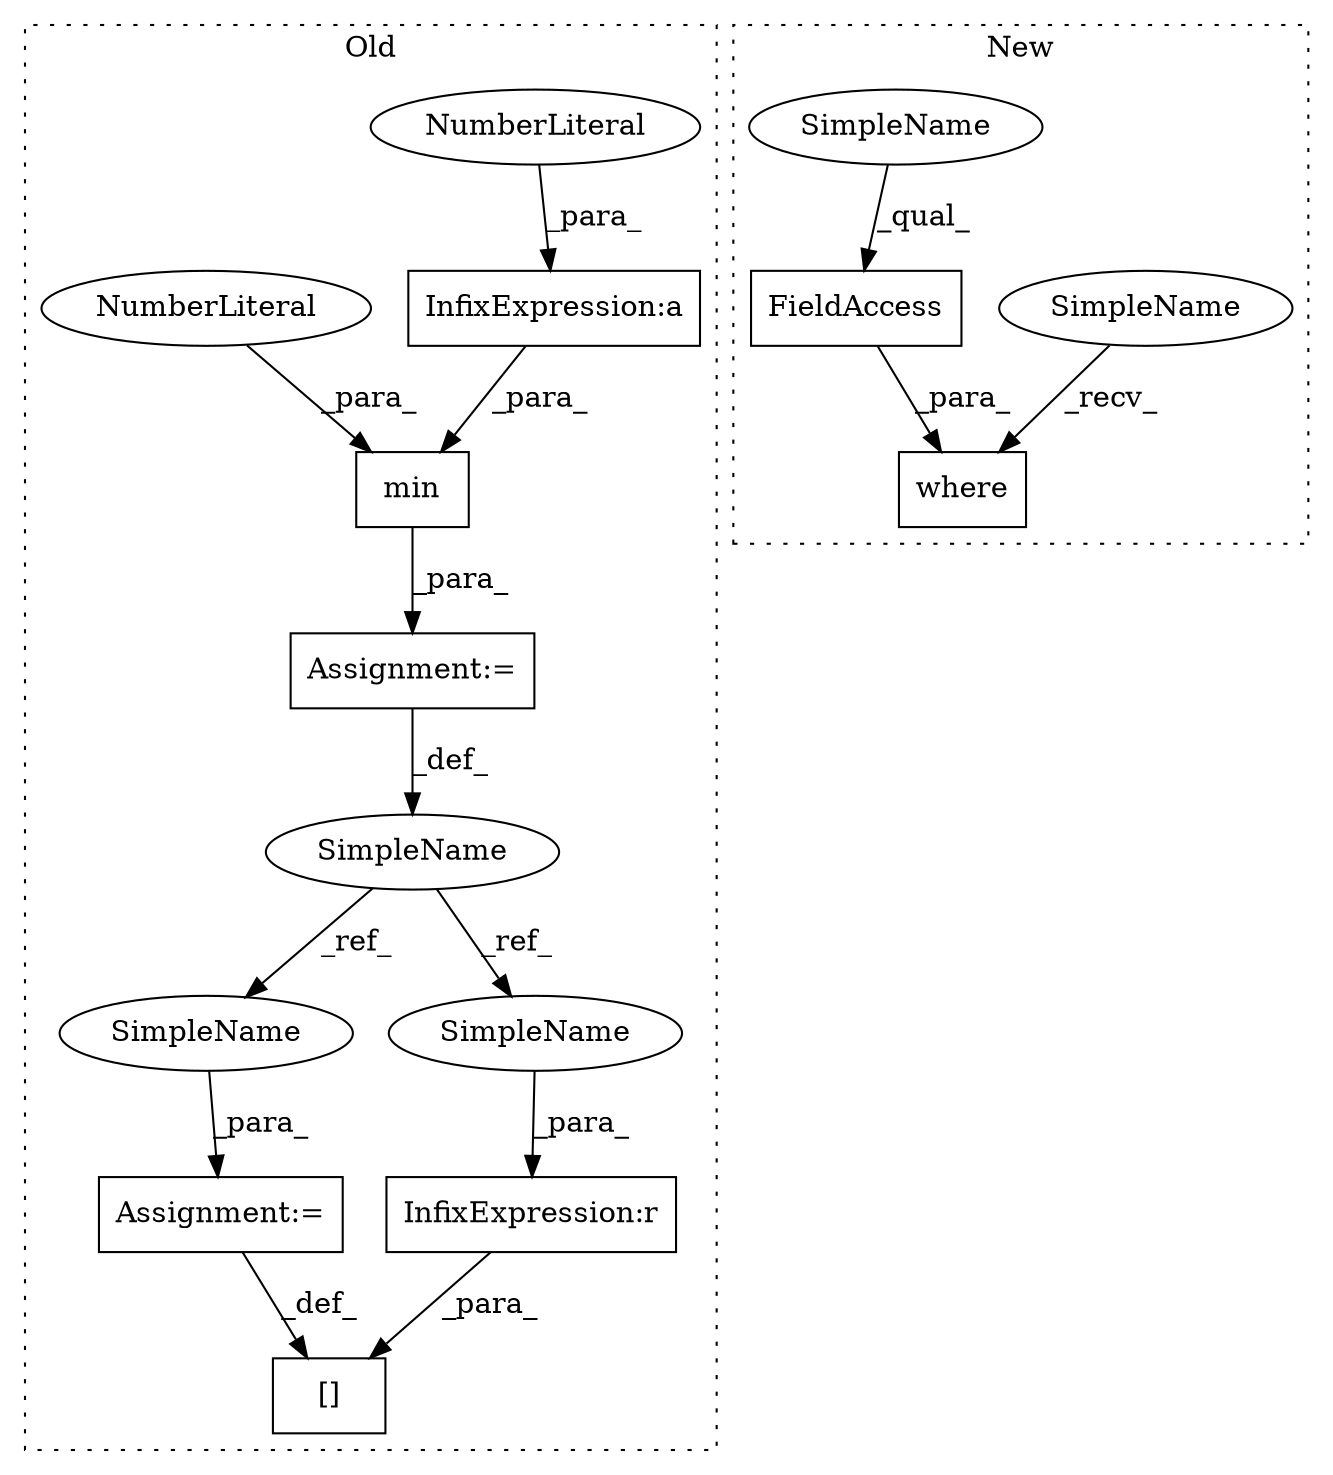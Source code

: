 digraph G {
subgraph cluster0 {
1 [label="min" a="32" s="42147,42178" l="4,1" shape="box"];
4 [label="InfixExpression:a" a="27" s="42172" l="3" shape="box"];
5 [label="NumberLiteral" a="34" s="42175" l="3" shape="ellipse"];
6 [label="NumberLiteral" a="34" s="42151" l="3" shape="ellipse"];
7 [label="[]" a="2" s="42241,42284" l="17,1" shape="box"];
8 [label="InfixExpression:r" a="27" s="42275" l="3" shape="box"];
9 [label="SimpleName" a="42" s="42141" l="5" shape="ellipse"];
10 [label="Assignment:=" a="7" s="42285" l="1" shape="box"];
11 [label="Assignment:=" a="7" s="42146" l="1" shape="box"];
12 [label="SimpleName" a="42" s="42286" l="5" shape="ellipse"];
13 [label="SimpleName" a="42" s="42278" l="5" shape="ellipse"];
label = "Old";
style="dotted";
}
subgraph cluster1 {
2 [label="where" a="32" s="45788,45813" l="6,1" shape="box"];
3 [label="FieldAccess" a="22" s="45804" l="9" shape="box"];
14 [label="SimpleName" a="42" s="45782" l="5" shape="ellipse"];
15 [label="SimpleName" a="42" s="45804" l="5" shape="ellipse"];
label = "New";
style="dotted";
}
1 -> 11 [label="_para_"];
3 -> 2 [label="_para_"];
4 -> 1 [label="_para_"];
5 -> 4 [label="_para_"];
6 -> 1 [label="_para_"];
8 -> 7 [label="_para_"];
9 -> 13 [label="_ref_"];
9 -> 12 [label="_ref_"];
10 -> 7 [label="_def_"];
11 -> 9 [label="_def_"];
12 -> 10 [label="_para_"];
13 -> 8 [label="_para_"];
14 -> 2 [label="_recv_"];
15 -> 3 [label="_qual_"];
}